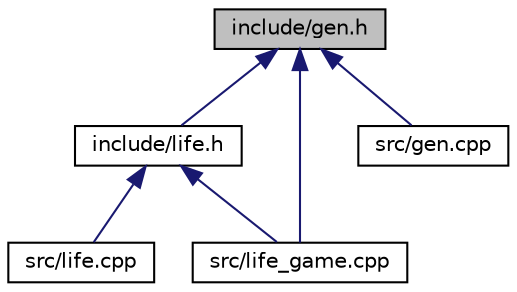digraph "include/gen.h"
{
  edge [fontname="Helvetica",fontsize="10",labelfontname="Helvetica",labelfontsize="10"];
  node [fontname="Helvetica",fontsize="10",shape=record];
  Node1 [label="include/gen.h",height=0.2,width=0.4,color="black", fillcolor="grey75", style="filled", fontcolor="black"];
  Node1 -> Node2 [dir="back",color="midnightblue",fontsize="10",style="solid",fontname="Helvetica"];
  Node2 [label="include/life.h",height=0.2,width=0.4,color="black", fillcolor="white", style="filled",URL="$life_8h.html"];
  Node2 -> Node3 [dir="back",color="midnightblue",fontsize="10",style="solid",fontname="Helvetica"];
  Node3 [label="src/life.cpp",height=0.2,width=0.4,color="black", fillcolor="white", style="filled",URL="$life_8cpp.html"];
  Node2 -> Node4 [dir="back",color="midnightblue",fontsize="10",style="solid",fontname="Helvetica"];
  Node4 [label="src/life_game.cpp",height=0.2,width=0.4,color="black", fillcolor="white", style="filled",URL="$life__game_8cpp.html"];
  Node1 -> Node5 [dir="back",color="midnightblue",fontsize="10",style="solid",fontname="Helvetica"];
  Node5 [label="src/gen.cpp",height=0.2,width=0.4,color="black", fillcolor="white", style="filled",URL="$gen_8cpp.html"];
  Node1 -> Node4 [dir="back",color="midnightblue",fontsize="10",style="solid",fontname="Helvetica"];
}
